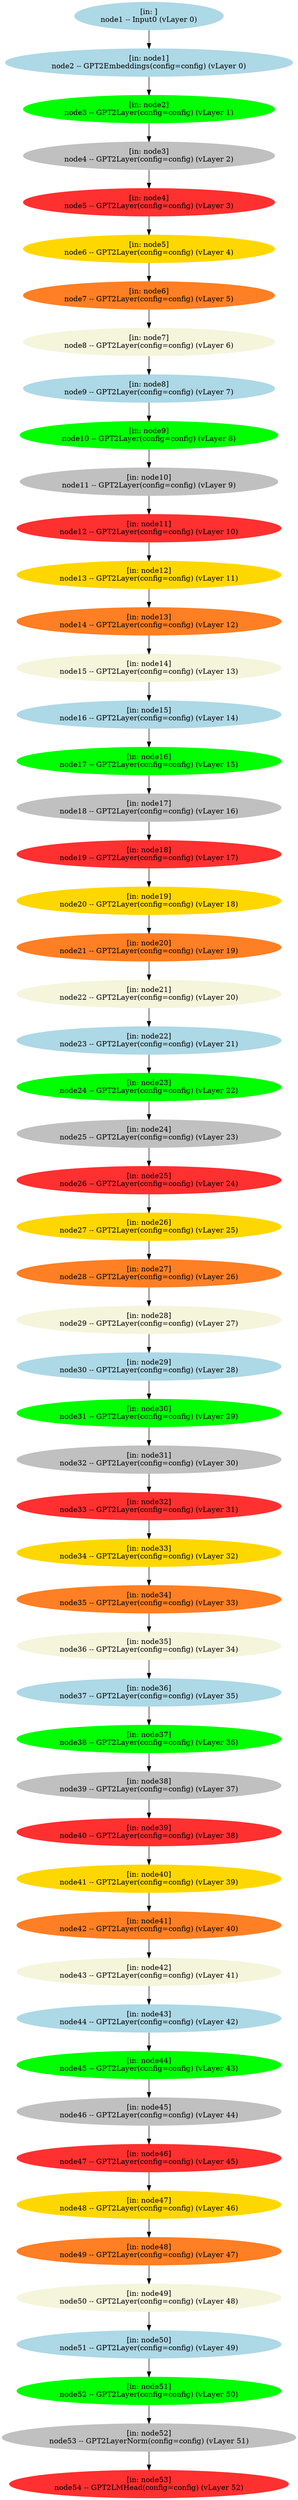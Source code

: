 digraph {
	node2 [label="[in: node1]
node2 -- GPT2Embeddings(config=config) (vLayer 0)" color=lightblue style=filled]
	node3 [label="[in: node2]
node3 -- GPT2Layer(config=config) (vLayer 1)" color=green style=filled]
	node4 [label="[in: node3]
node4 -- GPT2Layer(config=config) (vLayer 2)" color=grey style=filled]
	node5 [label="[in: node4]
node5 -- GPT2Layer(config=config) (vLayer 3)" color=firebrick1 style=filled]
	node6 [label="[in: node5]
node6 -- GPT2Layer(config=config) (vLayer 4)" color=gold style=filled]
	node7 [label="[in: node6]
node7 -- GPT2Layer(config=config) (vLayer 5)" color=chocolate1 style=filled]
	node8 [label="[in: node7]
node8 -- GPT2Layer(config=config) (vLayer 6)" color=beige style=filled]
	node9 [label="[in: node8]
node9 -- GPT2Layer(config=config) (vLayer 7)" color=lightblue style=filled]
	node10 [label="[in: node9]
node10 -- GPT2Layer(config=config) (vLayer 8)" color=green style=filled]
	node11 [label="[in: node10]
node11 -- GPT2Layer(config=config) (vLayer 9)" color=grey style=filled]
	node12 [label="[in: node11]
node12 -- GPT2Layer(config=config) (vLayer 10)" color=firebrick1 style=filled]
	node13 [label="[in: node12]
node13 -- GPT2Layer(config=config) (vLayer 11)" color=gold style=filled]
	node14 [label="[in: node13]
node14 -- GPT2Layer(config=config) (vLayer 12)" color=chocolate1 style=filled]
	node15 [label="[in: node14]
node15 -- GPT2Layer(config=config) (vLayer 13)" color=beige style=filled]
	node16 [label="[in: node15]
node16 -- GPT2Layer(config=config) (vLayer 14)" color=lightblue style=filled]
	node17 [label="[in: node16]
node17 -- GPT2Layer(config=config) (vLayer 15)" color=green style=filled]
	node18 [label="[in: node17]
node18 -- GPT2Layer(config=config) (vLayer 16)" color=grey style=filled]
	node19 [label="[in: node18]
node19 -- GPT2Layer(config=config) (vLayer 17)" color=firebrick1 style=filled]
	node20 [label="[in: node19]
node20 -- GPT2Layer(config=config) (vLayer 18)" color=gold style=filled]
	node21 [label="[in: node20]
node21 -- GPT2Layer(config=config) (vLayer 19)" color=chocolate1 style=filled]
	node22 [label="[in: node21]
node22 -- GPT2Layer(config=config) (vLayer 20)" color=beige style=filled]
	node23 [label="[in: node22]
node23 -- GPT2Layer(config=config) (vLayer 21)" color=lightblue style=filled]
	node24 [label="[in: node23]
node24 -- GPT2Layer(config=config) (vLayer 22)" color=green style=filled]
	node25 [label="[in: node24]
node25 -- GPT2Layer(config=config) (vLayer 23)" color=grey style=filled]
	node26 [label="[in: node25]
node26 -- GPT2Layer(config=config) (vLayer 24)" color=firebrick1 style=filled]
	node27 [label="[in: node26]
node27 -- GPT2Layer(config=config) (vLayer 25)" color=gold style=filled]
	node28 [label="[in: node27]
node28 -- GPT2Layer(config=config) (vLayer 26)" color=chocolate1 style=filled]
	node29 [label="[in: node28]
node29 -- GPT2Layer(config=config) (vLayer 27)" color=beige style=filled]
	node30 [label="[in: node29]
node30 -- GPT2Layer(config=config) (vLayer 28)" color=lightblue style=filled]
	node31 [label="[in: node30]
node31 -- GPT2Layer(config=config) (vLayer 29)" color=green style=filled]
	node32 [label="[in: node31]
node32 -- GPT2Layer(config=config) (vLayer 30)" color=grey style=filled]
	node33 [label="[in: node32]
node33 -- GPT2Layer(config=config) (vLayer 31)" color=firebrick1 style=filled]
	node34 [label="[in: node33]
node34 -- GPT2Layer(config=config) (vLayer 32)" color=gold style=filled]
	node35 [label="[in: node34]
node35 -- GPT2Layer(config=config) (vLayer 33)" color=chocolate1 style=filled]
	node36 [label="[in: node35]
node36 -- GPT2Layer(config=config) (vLayer 34)" color=beige style=filled]
	node37 [label="[in: node36]
node37 -- GPT2Layer(config=config) (vLayer 35)" color=lightblue style=filled]
	node38 [label="[in: node37]
node38 -- GPT2Layer(config=config) (vLayer 36)" color=green style=filled]
	node39 [label="[in: node38]
node39 -- GPT2Layer(config=config) (vLayer 37)" color=grey style=filled]
	node40 [label="[in: node39]
node40 -- GPT2Layer(config=config) (vLayer 38)" color=firebrick1 style=filled]
	node41 [label="[in: node40]
node41 -- GPT2Layer(config=config) (vLayer 39)" color=gold style=filled]
	node42 [label="[in: node41]
node42 -- GPT2Layer(config=config) (vLayer 40)" color=chocolate1 style=filled]
	node43 [label="[in: node42]
node43 -- GPT2Layer(config=config) (vLayer 41)" color=beige style=filled]
	node44 [label="[in: node43]
node44 -- GPT2Layer(config=config) (vLayer 42)" color=lightblue style=filled]
	node45 [label="[in: node44]
node45 -- GPT2Layer(config=config) (vLayer 43)" color=green style=filled]
	node46 [label="[in: node45]
node46 -- GPT2Layer(config=config) (vLayer 44)" color=grey style=filled]
	node47 [label="[in: node46]
node47 -- GPT2Layer(config=config) (vLayer 45)" color=firebrick1 style=filled]
	node48 [label="[in: node47]
node48 -- GPT2Layer(config=config) (vLayer 46)" color=gold style=filled]
	node49 [label="[in: node48]
node49 -- GPT2Layer(config=config) (vLayer 47)" color=chocolate1 style=filled]
	node50 [label="[in: node49]
node50 -- GPT2Layer(config=config) (vLayer 48)" color=beige style=filled]
	node51 [label="[in: node50]
node51 -- GPT2Layer(config=config) (vLayer 49)" color=lightblue style=filled]
	node52 [label="[in: node51]
node52 -- GPT2Layer(config=config) (vLayer 50)" color=green style=filled]
	node53 [label="[in: node52]
node53 -- GPT2LayerNorm(config=config) (vLayer 51)" color=grey style=filled]
	node54 [label="[in: node53]
node54 -- GPT2LMHead(config=config) (vLayer 52)" color=firebrick1 style=filled]
	node1 [label="[in: ]
node1 -- Input0 (vLayer 0)" color=lightblue style=filled]
	node1 -> node2
	node2 -> node3
	node3 -> node4
	node4 -> node5
	node5 -> node6
	node6 -> node7
	node7 -> node8
	node8 -> node9
	node9 -> node10
	node10 -> node11
	node11 -> node12
	node12 -> node13
	node13 -> node14
	node14 -> node15
	node15 -> node16
	node16 -> node17
	node17 -> node18
	node18 -> node19
	node19 -> node20
	node20 -> node21
	node21 -> node22
	node22 -> node23
	node23 -> node24
	node24 -> node25
	node25 -> node26
	node26 -> node27
	node27 -> node28
	node28 -> node29
	node29 -> node30
	node30 -> node31
	node31 -> node32
	node32 -> node33
	node33 -> node34
	node34 -> node35
	node35 -> node36
	node36 -> node37
	node37 -> node38
	node38 -> node39
	node39 -> node40
	node40 -> node41
	node41 -> node42
	node42 -> node43
	node43 -> node44
	node44 -> node45
	node45 -> node46
	node46 -> node47
	node47 -> node48
	node48 -> node49
	node49 -> node50
	node50 -> node51
	node51 -> node52
	node52 -> node53
	node53 -> node54
}
